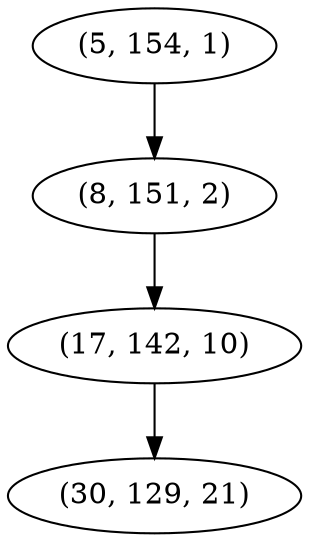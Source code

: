 digraph tree {
    "(5, 154, 1)";
    "(8, 151, 2)";
    "(17, 142, 10)";
    "(30, 129, 21)";
    "(5, 154, 1)" -> "(8, 151, 2)";
    "(8, 151, 2)" -> "(17, 142, 10)";
    "(17, 142, 10)" -> "(30, 129, 21)";
}
